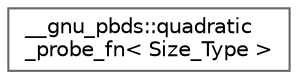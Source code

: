 digraph "Graphical Class Hierarchy"
{
 // LATEX_PDF_SIZE
  bgcolor="transparent";
  edge [fontname=Helvetica,fontsize=10,labelfontname=Helvetica,labelfontsize=10];
  node [fontname=Helvetica,fontsize=10,shape=box,height=0.2,width=0.4];
  rankdir="LR";
  Node0 [id="Node000000",label="__gnu_pbds::quadratic\l_probe_fn\< Size_Type \>",height=0.2,width=0.4,color="grey40", fillcolor="white", style="filled",URL="$class____gnu__pbds_1_1quadratic__probe__fn.html",tooltip="A probe sequence policy using square increments."];
}
